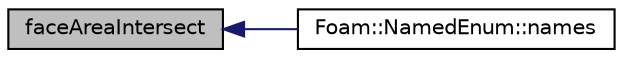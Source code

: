 digraph "faceAreaIntersect"
{
  bgcolor="transparent";
  edge [fontname="Helvetica",fontsize="10",labelfontname="Helvetica",labelfontsize="10"];
  node [fontname="Helvetica",fontsize="10",shape=record];
  rankdir="LR";
  Node1 [label="faceAreaIntersect",height=0.2,width=0.4,color="black", fillcolor="grey75", style="filled", fontcolor="black"];
  Node1 -> Node2 [dir="back",color="midnightblue",fontsize="10",style="solid",fontname="Helvetica"];
  Node2 [label="Foam::NamedEnum::names",height=0.2,width=0.4,color="black",URL="$a01602.html#a7350da3a0edd92cd11e6c479c9967dc8"];
}
